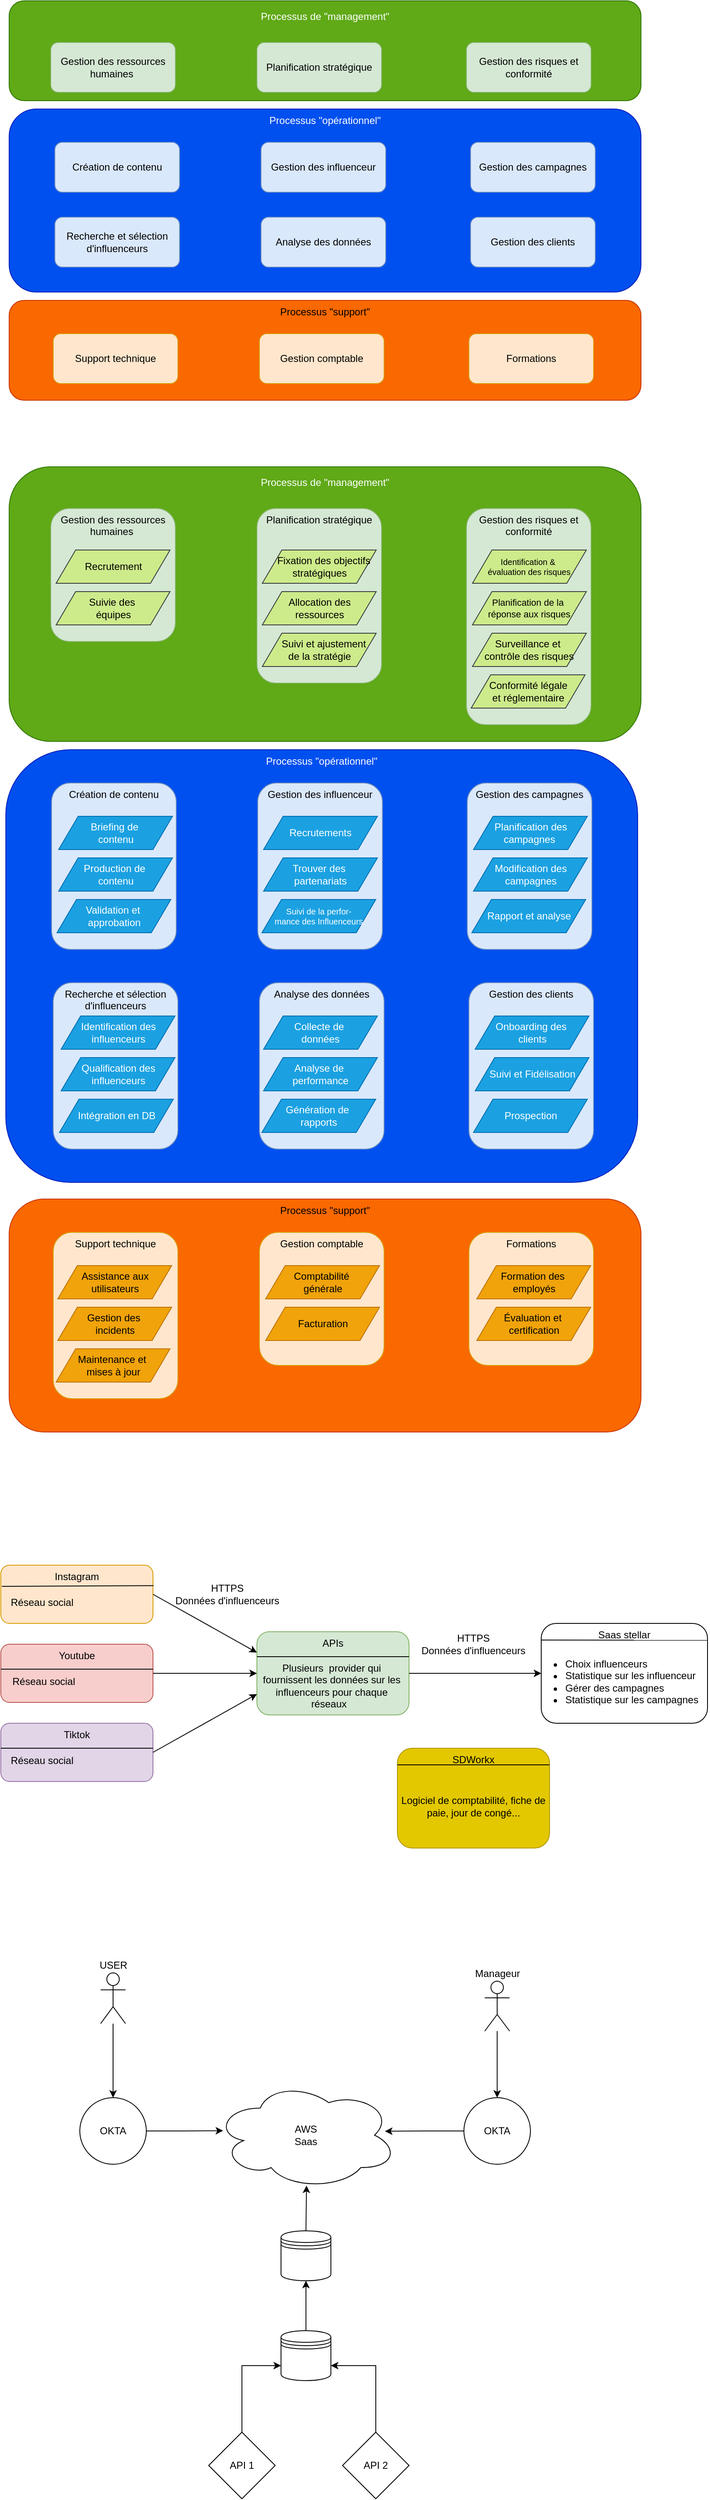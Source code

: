 <mxfile version="24.6.4" type="github">
  <diagram name="Page-1" id="iGI9gvBIAFvF1aFVwaXv">
    <mxGraphModel dx="934" dy="525" grid="1" gridSize="10" guides="1" tooltips="1" connect="1" arrows="1" fold="1" page="1" pageScale="1" pageWidth="827" pageHeight="1169" math="0" shadow="0">
      <root>
        <mxCell id="0" />
        <mxCell id="1" parent="0" />
        <mxCell id="q8BLech53V7XYQDHPa9J-1" value="&lt;p style=&quot;line-height: 0%;&quot;&gt;Processus de &quot;management&quot;&lt;/p&gt;" style="rounded=1;whiteSpace=wrap;html=1;fillColor=#60a917;fontColor=#ffffff;strokeColor=#2D7600;verticalAlign=top;horizontal=1;" parent="1" vertex="1">
          <mxGeometry x="40" width="760" height="120" as="geometry" />
        </mxCell>
        <mxCell id="q8BLech53V7XYQDHPa9J-2" value="Processus &quot;support&quot;" style="rounded=1;whiteSpace=wrap;html=1;fillColor=#fa6800;fontColor=#000000;strokeColor=#C73500;verticalAlign=top;" parent="1" vertex="1">
          <mxGeometry x="40" y="360" width="760" height="120" as="geometry" />
        </mxCell>
        <mxCell id="q8BLech53V7XYQDHPa9J-3" value="Processus &quot;opérationnel&quot;" style="rounded=1;whiteSpace=wrap;html=1;fillColor=#0050ef;fontColor=#ffffff;strokeColor=#001DBC;verticalAlign=top;" parent="1" vertex="1">
          <mxGeometry x="40" y="130" width="760" height="220" as="geometry" />
        </mxCell>
        <mxCell id="q8BLech53V7XYQDHPa9J-4" value="Gestion des ressources humaines&amp;nbsp;" style="rounded=1;whiteSpace=wrap;html=1;fillColor=#d5e8d4;strokeColor=#82b366;" parent="1" vertex="1">
          <mxGeometry x="90" y="50" width="150" height="60" as="geometry" />
        </mxCell>
        <mxCell id="q8BLech53V7XYQDHPa9J-5" value="Planification stratégique" style="rounded=1;whiteSpace=wrap;html=1;fillColor=#d5e8d4;strokeColor=#82b366;" parent="1" vertex="1">
          <mxGeometry x="338" y="50" width="150" height="60" as="geometry" />
        </mxCell>
        <mxCell id="q8BLech53V7XYQDHPa9J-6" value="Gestion des risques et conformité" style="rounded=1;whiteSpace=wrap;html=1;fillColor=#d5e8d4;strokeColor=#82b366;" parent="1" vertex="1">
          <mxGeometry x="590" y="50" width="150" height="60" as="geometry" />
        </mxCell>
        <mxCell id="q8BLech53V7XYQDHPa9J-8" value="Création de contenu" style="rounded=1;whiteSpace=wrap;html=1;fillColor=#dae8fc;strokeColor=#6c8ebf;" parent="1" vertex="1">
          <mxGeometry x="95" y="170" width="150" height="60" as="geometry" />
        </mxCell>
        <mxCell id="q8BLech53V7XYQDHPa9J-9" value="Gestion des influenceur" style="rounded=1;whiteSpace=wrap;html=1;fillColor=#dae8fc;strokeColor=#6c8ebf;" parent="1" vertex="1">
          <mxGeometry x="343" y="170" width="150" height="60" as="geometry" />
        </mxCell>
        <mxCell id="q8BLech53V7XYQDHPa9J-10" value="Gestion des campagnes" style="rounded=1;whiteSpace=wrap;html=1;fillColor=#dae8fc;strokeColor=#6c8ebf;" parent="1" vertex="1">
          <mxGeometry x="595" y="170" width="150" height="60" as="geometry" />
        </mxCell>
        <mxCell id="q8BLech53V7XYQDHPa9J-11" value="Recherche et sélection d&#39;influenceurs" style="rounded=1;whiteSpace=wrap;html=1;fillColor=#dae8fc;strokeColor=#6c8ebf;" parent="1" vertex="1">
          <mxGeometry x="95" y="260" width="150" height="60" as="geometry" />
        </mxCell>
        <mxCell id="q8BLech53V7XYQDHPa9J-12" value="Analyse des données" style="rounded=1;whiteSpace=wrap;html=1;fillColor=#dae8fc;strokeColor=#6c8ebf;" parent="1" vertex="1">
          <mxGeometry x="343" y="260" width="150" height="60" as="geometry" />
        </mxCell>
        <mxCell id="q8BLech53V7XYQDHPa9J-13" value="Gestion des clients" style="rounded=1;whiteSpace=wrap;html=1;fillColor=#dae8fc;strokeColor=#6c8ebf;" parent="1" vertex="1">
          <mxGeometry x="595" y="260" width="150" height="60" as="geometry" />
        </mxCell>
        <mxCell id="q8BLech53V7XYQDHPa9J-14" value="Support technique" style="rounded=1;whiteSpace=wrap;html=1;fillColor=#ffe6cc;strokeColor=#d79b00;" parent="1" vertex="1">
          <mxGeometry x="93" y="400" width="150" height="60" as="geometry" />
        </mxCell>
        <mxCell id="q8BLech53V7XYQDHPa9J-15" value="Gestion comptable" style="rounded=1;whiteSpace=wrap;html=1;fillColor=#ffe6cc;strokeColor=#d79b00;" parent="1" vertex="1">
          <mxGeometry x="341" y="400" width="150" height="60" as="geometry" />
        </mxCell>
        <mxCell id="q8BLech53V7XYQDHPa9J-16" value="Formations" style="rounded=1;whiteSpace=wrap;html=1;fillColor=#ffe6cc;strokeColor=#d79b00;" parent="1" vertex="1">
          <mxGeometry x="593" y="400" width="150" height="60" as="geometry" />
        </mxCell>
        <mxCell id="q8BLech53V7XYQDHPa9J-17" value="&lt;p style=&quot;line-height: 0%;&quot;&gt;Processus de &quot;management&quot;&lt;/p&gt;" style="rounded=1;whiteSpace=wrap;html=1;fillColor=#60a917;fontColor=#ffffff;strokeColor=#2D7600;verticalAlign=top;horizontal=1;" parent="1" vertex="1">
          <mxGeometry x="40" y="560" width="760" height="330" as="geometry" />
        </mxCell>
        <mxCell id="q8BLech53V7XYQDHPa9J-18" value="Gestion des ressources humaines&amp;nbsp;" style="rounded=1;whiteSpace=wrap;html=1;fillColor=#d5e8d4;strokeColor=#82b366;verticalAlign=top;" parent="1" vertex="1">
          <mxGeometry x="90" y="610" width="150" height="160" as="geometry" />
        </mxCell>
        <mxCell id="q8BLech53V7XYQDHPa9J-19" value="Planification stratégique" style="rounded=1;whiteSpace=wrap;html=1;fillColor=#d5e8d4;strokeColor=#82b366;verticalAlign=top;" parent="1" vertex="1">
          <mxGeometry x="338" y="610" width="150" height="210" as="geometry" />
        </mxCell>
        <mxCell id="q8BLech53V7XYQDHPa9J-20" value="Gestion des risques et conformité" style="rounded=1;whiteSpace=wrap;html=1;fillColor=#d5e8d4;strokeColor=#82b366;verticalAlign=top;" parent="1" vertex="1">
          <mxGeometry x="590" y="610" width="150" height="260" as="geometry" />
        </mxCell>
        <mxCell id="q8BLech53V7XYQDHPa9J-21" value="Recrutement" style="shape=parallelogram;perimeter=parallelogramPerimeter;whiteSpace=wrap;html=1;fixedSize=1;size=23.5;fillColor=#cdeb8b;strokeColor=#36393d;" parent="1" vertex="1">
          <mxGeometry x="96.5" y="660" width="137" height="40" as="geometry" />
        </mxCell>
        <mxCell id="q8BLech53V7XYQDHPa9J-22" value="Suivie des&amp;nbsp;&lt;div&gt;équipes&lt;/div&gt;" style="shape=parallelogram;perimeter=parallelogramPerimeter;whiteSpace=wrap;html=1;fixedSize=1;size=23.5;fillColor=#cdeb8b;strokeColor=#36393d;" parent="1" vertex="1">
          <mxGeometry x="96.5" y="710" width="137" height="40" as="geometry" />
        </mxCell>
        <mxCell id="q8BLech53V7XYQDHPa9J-25" value="&amp;nbsp; &amp;nbsp;Fixation des o&lt;span style=&quot;background-color: initial;&quot;&gt;bjectifs&lt;/span&gt;&lt;div&gt;&lt;span style=&quot;background-color: initial;&quot;&gt;stratégiques&lt;/span&gt;&lt;/div&gt;" style="shape=parallelogram;perimeter=parallelogramPerimeter;whiteSpace=wrap;html=1;fixedSize=1;size=23.5;fillColor=#cdeb8b;strokeColor=#36393d;" parent="1" vertex="1">
          <mxGeometry x="344.5" y="660" width="137" height="40" as="geometry" />
        </mxCell>
        <mxCell id="q8BLech53V7XYQDHPa9J-26" value="Allocation des ressources" style="shape=parallelogram;perimeter=parallelogramPerimeter;whiteSpace=wrap;html=1;fixedSize=1;size=23.5;fillColor=#cdeb8b;strokeColor=#36393d;" parent="1" vertex="1">
          <mxGeometry x="344.5" y="710" width="137" height="40" as="geometry" />
        </mxCell>
        <mxCell id="q8BLech53V7XYQDHPa9J-27" value="&lt;div&gt;&amp;nbsp; &amp;nbsp;Suivi et ajustement&lt;/div&gt;&lt;div&gt;de la stratégie&lt;/div&gt;" style="shape=parallelogram;perimeter=parallelogramPerimeter;whiteSpace=wrap;html=1;fixedSize=1;size=23.5;fillColor=#cdeb8b;strokeColor=#36393d;" parent="1" vertex="1">
          <mxGeometry x="344.5" y="760" width="137" height="40" as="geometry" />
        </mxCell>
        <mxCell id="q8BLech53V7XYQDHPa9J-28" value="Identification &amp;amp;&amp;nbsp;&lt;div&gt;évaluation&lt;span style=&quot;background-color: initial;&quot;&gt;&amp;nbsp;des risques&lt;/span&gt;&lt;/div&gt;" style="shape=parallelogram;perimeter=parallelogramPerimeter;whiteSpace=wrap;html=1;fixedSize=1;size=23.5;fillColor=#cdeb8b;strokeColor=#36393d;fontSize=10;" parent="1" vertex="1">
          <mxGeometry x="597.25" y="660" width="137" height="40" as="geometry" />
        </mxCell>
        <mxCell id="q8BLech53V7XYQDHPa9J-29" value="Planification de la&amp;nbsp;&lt;div&gt;réponse aux risques&lt;/div&gt;" style="shape=parallelogram;perimeter=parallelogramPerimeter;whiteSpace=wrap;html=1;fixedSize=1;size=23.5;fillColor=#cdeb8b;strokeColor=#36393d;fontSize=11;" parent="1" vertex="1">
          <mxGeometry x="597.25" y="710" width="137" height="40" as="geometry" />
        </mxCell>
        <mxCell id="q8BLech53V7XYQDHPa9J-30" value="Surveillance et&amp;nbsp;&lt;div&gt;contrôle des risques&lt;/div&gt;" style="shape=parallelogram;perimeter=parallelogramPerimeter;whiteSpace=wrap;html=1;fixedSize=1;size=23.5;fillColor=#cdeb8b;strokeColor=#36393d;" parent="1" vertex="1">
          <mxGeometry x="597.25" y="760" width="137" height="40" as="geometry" />
        </mxCell>
        <mxCell id="q8BLech53V7XYQDHPa9J-31" value="Conformité légale&lt;div&gt;et réglementaire&lt;br&gt;&lt;/div&gt;" style="shape=parallelogram;perimeter=parallelogramPerimeter;whiteSpace=wrap;html=1;fixedSize=1;size=23.5;fillColor=#cdeb8b;strokeColor=#36393d;" parent="1" vertex="1">
          <mxGeometry x="595.75" y="810" width="137" height="40" as="geometry" />
        </mxCell>
        <mxCell id="q8BLech53V7XYQDHPa9J-32" value="Processus &quot;opérationnel&quot;" style="rounded=1;whiteSpace=wrap;html=1;fillColor=#0050ef;fontColor=#ffffff;strokeColor=#001DBC;verticalAlign=top;" parent="1" vertex="1">
          <mxGeometry x="36" y="900" width="760" height="520" as="geometry" />
        </mxCell>
        <mxCell id="q8BLech53V7XYQDHPa9J-33" value="Création de contenu" style="rounded=1;whiteSpace=wrap;html=1;fillColor=#dae8fc;strokeColor=#6c8ebf;verticalAlign=top;" parent="1" vertex="1">
          <mxGeometry x="91" y="940" width="150" height="200" as="geometry" />
        </mxCell>
        <mxCell id="q8BLech53V7XYQDHPa9J-34" value="Gestion des influenceur" style="rounded=1;whiteSpace=wrap;html=1;fillColor=#dae8fc;strokeColor=#6c8ebf;verticalAlign=top;" parent="1" vertex="1">
          <mxGeometry x="339" y="940" width="150" height="200" as="geometry" />
        </mxCell>
        <mxCell id="q8BLech53V7XYQDHPa9J-35" value="Gestion des campagnes" style="rounded=1;whiteSpace=wrap;html=1;fillColor=#dae8fc;strokeColor=#6c8ebf;verticalAlign=top;" parent="1" vertex="1">
          <mxGeometry x="591" y="940" width="150" height="200" as="geometry" />
        </mxCell>
        <mxCell id="q8BLech53V7XYQDHPa9J-36" value="Recherche et sélection d&#39;influenceurs" style="rounded=1;whiteSpace=wrap;html=1;fillColor=#dae8fc;strokeColor=#6c8ebf;verticalAlign=top;" parent="1" vertex="1">
          <mxGeometry x="93" y="1180" width="150" height="200" as="geometry" />
        </mxCell>
        <mxCell id="q8BLech53V7XYQDHPa9J-37" value="Analyse des données" style="rounded=1;whiteSpace=wrap;html=1;fillColor=#dae8fc;strokeColor=#6c8ebf;verticalAlign=top;" parent="1" vertex="1">
          <mxGeometry x="341" y="1180" width="150" height="200" as="geometry" />
        </mxCell>
        <mxCell id="q8BLech53V7XYQDHPa9J-38" value="Gestion des clients" style="rounded=1;whiteSpace=wrap;html=1;fillColor=#dae8fc;strokeColor=#6c8ebf;verticalAlign=top;" parent="1" vertex="1">
          <mxGeometry x="593" y="1180" width="150" height="200" as="geometry" />
        </mxCell>
        <mxCell id="q8BLech53V7XYQDHPa9J-39" value="Briefing de&amp;nbsp;&lt;div&gt;contenu&lt;/div&gt;" style="shape=parallelogram;perimeter=parallelogramPerimeter;whiteSpace=wrap;html=1;fixedSize=1;size=23.5;fillColor=#1ba1e2;strokeColor=#006EAF;fontColor=#ffffff;" parent="1" vertex="1">
          <mxGeometry x="99.5" y="980" width="137" height="40" as="geometry" />
        </mxCell>
        <mxCell id="q8BLech53V7XYQDHPa9J-40" value="Production de&amp;nbsp;&lt;div&gt;contenu&lt;br&gt;&lt;/div&gt;" style="shape=parallelogram;perimeter=parallelogramPerimeter;whiteSpace=wrap;html=1;fixedSize=1;size=23.5;fillColor=#1ba1e2;strokeColor=#006EAF;fontColor=#ffffff;" parent="1" vertex="1">
          <mxGeometry x="99.5" y="1030" width="137" height="40" as="geometry" />
        </mxCell>
        <mxCell id="q8BLech53V7XYQDHPa9J-41" value="Validation et&amp;nbsp;&lt;div&gt;approbation&lt;br&gt;&lt;/div&gt;" style="shape=parallelogram;perimeter=parallelogramPerimeter;whiteSpace=wrap;html=1;fixedSize=1;size=23.5;fillColor=#1ba1e2;strokeColor=#006EAF;fontColor=#ffffff;" parent="1" vertex="1">
          <mxGeometry x="97.5" y="1080" width="137" height="40" as="geometry" />
        </mxCell>
        <mxCell id="q8BLech53V7XYQDHPa9J-42" style="edgeStyle=orthogonalEdgeStyle;rounded=0;orthogonalLoop=1;jettySize=auto;html=1;exitX=0.5;exitY=1;exitDx=0;exitDy=0;" parent="1" source="q8BLech53V7XYQDHPa9J-33" target="q8BLech53V7XYQDHPa9J-33" edge="1">
          <mxGeometry relative="1" as="geometry" />
        </mxCell>
        <mxCell id="q8BLech53V7XYQDHPa9J-43" value="Recrutements" style="shape=parallelogram;perimeter=parallelogramPerimeter;whiteSpace=wrap;html=1;fixedSize=1;size=23.5;fillColor=#1ba1e2;strokeColor=#006EAF;fontColor=#ffffff;" parent="1" vertex="1">
          <mxGeometry x="346" y="980" width="137" height="40" as="geometry" />
        </mxCell>
        <mxCell id="q8BLech53V7XYQDHPa9J-44" value="&lt;div&gt;Trouver des&amp;nbsp;&lt;/div&gt;&lt;div&gt;partenariats&lt;/div&gt;" style="shape=parallelogram;perimeter=parallelogramPerimeter;whiteSpace=wrap;html=1;fixedSize=1;size=23.5;fillColor=#1ba1e2;strokeColor=#006EAF;fontColor=#ffffff;" parent="1" vertex="1">
          <mxGeometry x="346" y="1030" width="137" height="40" as="geometry" />
        </mxCell>
        <mxCell id="q8BLech53V7XYQDHPa9J-45" value="&lt;div style=&quot;font-size: 10px;&quot;&gt;Suivi de la&amp;nbsp;&lt;span style=&quot;background-color: initial; font-size: 10px;&quot;&gt;perfor-&lt;/span&gt;&lt;/div&gt;&lt;div style=&quot;font-size: 10px;&quot;&gt;&lt;span style=&quot;background-color: initial; font-size: 10px;&quot;&gt;mance des Influenceurs&lt;/span&gt;&lt;/div&gt;" style="shape=parallelogram;perimeter=parallelogramPerimeter;whiteSpace=wrap;html=1;fixedSize=1;size=23.5;fillColor=#1ba1e2;strokeColor=#006EAF;fontColor=#ffffff;fontSize=10;" parent="1" vertex="1">
          <mxGeometry x="344" y="1080" width="137" height="40" as="geometry" />
        </mxCell>
        <mxCell id="q8BLech53V7XYQDHPa9J-46" value="Planification des campagnes&amp;nbsp;" style="shape=parallelogram;perimeter=parallelogramPerimeter;whiteSpace=wrap;html=1;fixedSize=1;size=23.5;fillColor=#1ba1e2;strokeColor=#006EAF;fontColor=#ffffff;" parent="1" vertex="1">
          <mxGeometry x="598.5" y="980" width="137" height="40" as="geometry" />
        </mxCell>
        <mxCell id="q8BLech53V7XYQDHPa9J-47" value="&lt;div&gt;Modification des campagnes&lt;/div&gt;" style="shape=parallelogram;perimeter=parallelogramPerimeter;whiteSpace=wrap;html=1;fixedSize=1;size=23.5;fillColor=#1ba1e2;strokeColor=#006EAF;fontColor=#ffffff;" parent="1" vertex="1">
          <mxGeometry x="598.5" y="1030" width="137" height="40" as="geometry" />
        </mxCell>
        <mxCell id="q8BLech53V7XYQDHPa9J-48" value="&lt;div&gt;Rapport et analyse&lt;br&gt;&lt;/div&gt;" style="shape=parallelogram;perimeter=parallelogramPerimeter;whiteSpace=wrap;html=1;fixedSize=1;size=23.5;fillColor=#1ba1e2;strokeColor=#006EAF;fontColor=#ffffff;" parent="1" vertex="1">
          <mxGeometry x="596.5" y="1080" width="137" height="40" as="geometry" />
        </mxCell>
        <mxCell id="q8BLech53V7XYQDHPa9J-49" value="Identification des influenceurs" style="shape=parallelogram;perimeter=parallelogramPerimeter;whiteSpace=wrap;html=1;fixedSize=1;size=23.5;fillColor=#1ba1e2;strokeColor=#006EAF;fontColor=#ffffff;" parent="1" vertex="1">
          <mxGeometry x="102.5" y="1220" width="137" height="40" as="geometry" />
        </mxCell>
        <mxCell id="q8BLech53V7XYQDHPa9J-50" value="&lt;div&gt;Qualification des influenceurs&lt;br&gt;&lt;/div&gt;" style="shape=parallelogram;perimeter=parallelogramPerimeter;whiteSpace=wrap;html=1;fixedSize=1;size=23.5;fillColor=#1ba1e2;strokeColor=#006EAF;fontColor=#ffffff;" parent="1" vertex="1">
          <mxGeometry x="102.5" y="1270" width="137" height="40" as="geometry" />
        </mxCell>
        <mxCell id="q8BLech53V7XYQDHPa9J-51" value="&lt;div&gt;Intégration en DB&lt;/div&gt;" style="shape=parallelogram;perimeter=parallelogramPerimeter;whiteSpace=wrap;html=1;fixedSize=1;size=23.5;fillColor=#1ba1e2;strokeColor=#006EAF;fontColor=#ffffff;" parent="1" vertex="1">
          <mxGeometry x="100.5" y="1320" width="137" height="40" as="geometry" />
        </mxCell>
        <mxCell id="q8BLech53V7XYQDHPa9J-52" value="Collecte de&amp;nbsp;&lt;div&gt;données&lt;br&gt;&lt;/div&gt;" style="shape=parallelogram;perimeter=parallelogramPerimeter;whiteSpace=wrap;html=1;fixedSize=1;size=23.5;fillColor=#1ba1e2;strokeColor=#006EAF;fontColor=#ffffff;" parent="1" vertex="1">
          <mxGeometry x="346" y="1220" width="137" height="40" as="geometry" />
        </mxCell>
        <mxCell id="q8BLech53V7XYQDHPa9J-53" value="&lt;div&gt;Analyse de&amp;nbsp;&lt;/div&gt;&lt;div&gt;performance&lt;br&gt;&lt;/div&gt;" style="shape=parallelogram;perimeter=parallelogramPerimeter;whiteSpace=wrap;html=1;fixedSize=1;size=23.5;fillColor=#1ba1e2;strokeColor=#006EAF;fontColor=#ffffff;" parent="1" vertex="1">
          <mxGeometry x="346" y="1270" width="137" height="40" as="geometry" />
        </mxCell>
        <mxCell id="q8BLech53V7XYQDHPa9J-54" value="&lt;div&gt;Génération de&amp;nbsp;&lt;/div&gt;&lt;div&gt;rapports&lt;br&gt;&lt;/div&gt;" style="shape=parallelogram;perimeter=parallelogramPerimeter;whiteSpace=wrap;html=1;fixedSize=1;size=23.5;fillColor=#1ba1e2;strokeColor=#006EAF;fontColor=#ffffff;" parent="1" vertex="1">
          <mxGeometry x="344" y="1320" width="137" height="40" as="geometry" />
        </mxCell>
        <mxCell id="q8BLech53V7XYQDHPa9J-55" value="Onboarding des&amp;nbsp;&lt;div&gt;clients&lt;br&gt;&lt;/div&gt;" style="shape=parallelogram;perimeter=parallelogramPerimeter;whiteSpace=wrap;html=1;fixedSize=1;size=23.5;fillColor=#1ba1e2;strokeColor=#006EAF;fontColor=#ffffff;" parent="1" vertex="1">
          <mxGeometry x="600.5" y="1220" width="137" height="40" as="geometry" />
        </mxCell>
        <mxCell id="q8BLech53V7XYQDHPa9J-56" value="&lt;div&gt;Suivi et Fidélisation&lt;br&gt;&lt;/div&gt;" style="shape=parallelogram;perimeter=parallelogramPerimeter;whiteSpace=wrap;html=1;fixedSize=1;size=23.5;fillColor=#1ba1e2;strokeColor=#006EAF;fontColor=#ffffff;" parent="1" vertex="1">
          <mxGeometry x="600.5" y="1270" width="137" height="40" as="geometry" />
        </mxCell>
        <mxCell id="q8BLech53V7XYQDHPa9J-57" value="&lt;div&gt;Prospection&lt;/div&gt;" style="shape=parallelogram;perimeter=parallelogramPerimeter;whiteSpace=wrap;html=1;fixedSize=1;size=23.5;fillColor=#1ba1e2;strokeColor=#006EAF;fontColor=#ffffff;" parent="1" vertex="1">
          <mxGeometry x="598.5" y="1320" width="137" height="40" as="geometry" />
        </mxCell>
        <mxCell id="q8BLech53V7XYQDHPa9J-58" value="Processus &quot;support&quot;" style="rounded=1;whiteSpace=wrap;html=1;fillColor=#fa6800;fontColor=#000000;strokeColor=#C73500;verticalAlign=top;" parent="1" vertex="1">
          <mxGeometry x="40" y="1440" width="760" height="280" as="geometry" />
        </mxCell>
        <mxCell id="q8BLech53V7XYQDHPa9J-59" value="Support technique" style="rounded=1;whiteSpace=wrap;html=1;fillColor=#ffe6cc;strokeColor=#d79b00;verticalAlign=top;" parent="1" vertex="1">
          <mxGeometry x="93" y="1480" width="150" height="200" as="geometry" />
        </mxCell>
        <mxCell id="q8BLech53V7XYQDHPa9J-60" value="Gestion comptable" style="rounded=1;whiteSpace=wrap;html=1;fillColor=#ffe6cc;strokeColor=#d79b00;verticalAlign=top;" parent="1" vertex="1">
          <mxGeometry x="341" y="1480" width="150" height="160" as="geometry" />
        </mxCell>
        <mxCell id="q8BLech53V7XYQDHPa9J-61" value="Formations" style="rounded=1;whiteSpace=wrap;html=1;fillColor=#ffe6cc;strokeColor=#d79b00;verticalAlign=top;" parent="1" vertex="1">
          <mxGeometry x="593" y="1480" width="150" height="160" as="geometry" />
        </mxCell>
        <mxCell id="q8BLech53V7XYQDHPa9J-62" value="Assistance aux utilisateurs" style="shape=parallelogram;perimeter=parallelogramPerimeter;whiteSpace=wrap;html=1;fixedSize=1;size=23.5;fillColor=#f0a30a;strokeColor=#BD7000;fontColor=#000000;" parent="1" vertex="1">
          <mxGeometry x="98.5" y="1520" width="137" height="40" as="geometry" />
        </mxCell>
        <mxCell id="q8BLech53V7XYQDHPa9J-63" value="&lt;div&gt;Gestion des&amp;nbsp;&lt;/div&gt;&lt;div&gt;incidents&lt;br&gt;&lt;/div&gt;" style="shape=parallelogram;perimeter=parallelogramPerimeter;whiteSpace=wrap;html=1;fixedSize=1;size=23.5;fillColor=#f0a30a;strokeColor=#BD7000;fontColor=#000000;" parent="1" vertex="1">
          <mxGeometry x="98.5" y="1570" width="137" height="40" as="geometry" />
        </mxCell>
        <mxCell id="q8BLech53V7XYQDHPa9J-64" value="&lt;div&gt;Maintenance et&amp;nbsp;&lt;/div&gt;&lt;div&gt;mises à jour&lt;/div&gt;" style="shape=parallelogram;perimeter=parallelogramPerimeter;whiteSpace=wrap;html=1;fixedSize=1;size=23.5;fillColor=#f0a30a;strokeColor=#BD7000;fontColor=#000000;" parent="1" vertex="1">
          <mxGeometry x="96.5" y="1620" width="137" height="40" as="geometry" />
        </mxCell>
        <mxCell id="q8BLech53V7XYQDHPa9J-65" value="Comptabilité&amp;nbsp;&lt;div&gt;générale&lt;/div&gt;" style="shape=parallelogram;perimeter=parallelogramPerimeter;whiteSpace=wrap;html=1;fixedSize=1;size=23.5;fillColor=#f0a30a;strokeColor=#BD7000;fontColor=#000000;" parent="1" vertex="1">
          <mxGeometry x="348.5" y="1520" width="137" height="40" as="geometry" />
        </mxCell>
        <mxCell id="q8BLech53V7XYQDHPa9J-66" value="&lt;div&gt;&lt;span style=&quot;background-color: initial;&quot;&gt;Facturation&lt;/span&gt;&lt;br&gt;&lt;/div&gt;" style="shape=parallelogram;perimeter=parallelogramPerimeter;whiteSpace=wrap;html=1;fixedSize=1;size=23.5;fillColor=#f0a30a;strokeColor=#BD7000;fontColor=#000000;" parent="1" vertex="1">
          <mxGeometry x="348.5" y="1570" width="137" height="40" as="geometry" />
        </mxCell>
        <mxCell id="q8BLech53V7XYQDHPa9J-68" value="Formation des&amp;nbsp;&lt;div&gt;employés&lt;/div&gt;" style="shape=parallelogram;perimeter=parallelogramPerimeter;whiteSpace=wrap;html=1;fixedSize=1;size=23.5;fillColor=#f0a30a;strokeColor=#BD7000;fontColor=#000000;" parent="1" vertex="1">
          <mxGeometry x="602.5" y="1520" width="137" height="40" as="geometry" />
        </mxCell>
        <mxCell id="q8BLech53V7XYQDHPa9J-69" value="Évaluation et&amp;nbsp;&lt;div&gt;certification&lt;/div&gt;" style="shape=parallelogram;perimeter=parallelogramPerimeter;whiteSpace=wrap;html=1;fixedSize=1;size=23.5;fillColor=#f0a30a;strokeColor=#BD7000;fontColor=#000000;" parent="1" vertex="1">
          <mxGeometry x="602.5" y="1570" width="137" height="40" as="geometry" />
        </mxCell>
        <mxCell id="BTkJqWCC1S_C7WFAOdsc-1" value="Saas stellar" style="rounded=1;whiteSpace=wrap;html=1;verticalAlign=top;" vertex="1" parent="1">
          <mxGeometry x="680" y="1950" width="200" height="120" as="geometry" />
        </mxCell>
        <mxCell id="BTkJqWCC1S_C7WFAOdsc-2" value="Instagram" style="rounded=1;whiteSpace=wrap;html=1;verticalAlign=top;fillColor=#ffe6cc;strokeColor=#d79b00;" vertex="1" parent="1">
          <mxGeometry x="30" y="1880" width="183" height="70" as="geometry" />
        </mxCell>
        <mxCell id="BTkJqWCC1S_C7WFAOdsc-4" value="Youtube" style="rounded=1;whiteSpace=wrap;html=1;verticalAlign=top;fillColor=#f8cecc;strokeColor=#b85450;" vertex="1" parent="1">
          <mxGeometry x="30" y="1975" width="183" height="70" as="geometry" />
        </mxCell>
        <mxCell id="BTkJqWCC1S_C7WFAOdsc-5" value="Tiktok" style="rounded=1;whiteSpace=wrap;html=1;verticalAlign=top;fillColor=#e1d5e7;strokeColor=#9673a6;" vertex="1" parent="1">
          <mxGeometry x="30" y="2070" width="183" height="70" as="geometry" />
        </mxCell>
        <mxCell id="BTkJqWCC1S_C7WFAOdsc-7" value="APIs" style="rounded=1;whiteSpace=wrap;html=1;verticalAlign=top;fillColor=#d5e8d4;strokeColor=#82b366;" vertex="1" parent="1">
          <mxGeometry x="338" y="1960" width="183" height="100" as="geometry" />
        </mxCell>
        <mxCell id="BTkJqWCC1S_C7WFAOdsc-8" value="" style="endArrow=classic;html=1;rounded=0;exitX=1;exitY=0.5;exitDx=0;exitDy=0;entryX=0;entryY=0.25;entryDx=0;entryDy=0;" edge="1" parent="1" source="BTkJqWCC1S_C7WFAOdsc-2" target="BTkJqWCC1S_C7WFAOdsc-7">
          <mxGeometry width="50" height="50" relative="1" as="geometry">
            <mxPoint x="380" y="2030" as="sourcePoint" />
            <mxPoint x="430" y="1980" as="targetPoint" />
          </mxGeometry>
        </mxCell>
        <mxCell id="BTkJqWCC1S_C7WFAOdsc-9" value="" style="endArrow=classic;html=1;rounded=0;exitX=1;exitY=0.5;exitDx=0;exitDy=0;entryX=0;entryY=0.5;entryDx=0;entryDy=0;" edge="1" parent="1" source="BTkJqWCC1S_C7WFAOdsc-4" target="BTkJqWCC1S_C7WFAOdsc-7">
          <mxGeometry width="50" height="50" relative="1" as="geometry">
            <mxPoint x="380" y="2030" as="sourcePoint" />
            <mxPoint x="430" y="1980" as="targetPoint" />
          </mxGeometry>
        </mxCell>
        <mxCell id="BTkJqWCC1S_C7WFAOdsc-10" value="" style="endArrow=classic;html=1;rounded=0;exitX=1;exitY=0.5;exitDx=0;exitDy=0;entryX=0;entryY=0.75;entryDx=0;entryDy=0;" edge="1" parent="1" source="BTkJqWCC1S_C7WFAOdsc-5" target="BTkJqWCC1S_C7WFAOdsc-7">
          <mxGeometry width="50" height="50" relative="1" as="geometry">
            <mxPoint x="380" y="2030" as="sourcePoint" />
            <mxPoint x="430" y="1980" as="targetPoint" />
          </mxGeometry>
        </mxCell>
        <mxCell id="BTkJqWCC1S_C7WFAOdsc-11" value="" style="endArrow=classic;html=1;rounded=0;exitX=1;exitY=0.5;exitDx=0;exitDy=0;entryX=0;entryY=0.5;entryDx=0;entryDy=0;" edge="1" parent="1" source="BTkJqWCC1S_C7WFAOdsc-7" target="BTkJqWCC1S_C7WFAOdsc-1">
          <mxGeometry width="50" height="50" relative="1" as="geometry">
            <mxPoint x="400" y="2030" as="sourcePoint" />
            <mxPoint x="450" y="1980" as="targetPoint" />
          </mxGeometry>
        </mxCell>
        <mxCell id="BTkJqWCC1S_C7WFAOdsc-12" value="HTTPS&lt;div&gt;Données d&#39;influenceurs&lt;/div&gt;" style="text;html=1;align=center;verticalAlign=middle;whiteSpace=wrap;rounded=0;" vertex="1" parent="1">
          <mxGeometry x="233.5" y="1900" width="137" height="30" as="geometry" />
        </mxCell>
        <mxCell id="BTkJqWCC1S_C7WFAOdsc-13" value="HTTPS&lt;div&gt;Données d&#39;influenceurs&lt;/div&gt;" style="text;html=1;align=center;verticalAlign=middle;whiteSpace=wrap;rounded=0;" vertex="1" parent="1">
          <mxGeometry x="530" y="1960" width="137" height="30" as="geometry" />
        </mxCell>
        <mxCell id="BTkJqWCC1S_C7WFAOdsc-14" value="" style="endArrow=none;html=1;rounded=0;exitX=0.007;exitY=0.364;exitDx=0;exitDy=0;exitPerimeter=0;entryX=1.004;entryY=0.352;entryDx=0;entryDy=0;entryPerimeter=0;strokeWidth=1;" edge="1" parent="1" source="BTkJqWCC1S_C7WFAOdsc-2" target="BTkJqWCC1S_C7WFAOdsc-2">
          <mxGeometry width="50" height="50" relative="1" as="geometry">
            <mxPoint x="380" y="2010" as="sourcePoint" />
            <mxPoint x="430" y="1960" as="targetPoint" />
          </mxGeometry>
        </mxCell>
        <mxCell id="BTkJqWCC1S_C7WFAOdsc-15" value="" style="endArrow=none;html=1;rounded=0;exitX=0.007;exitY=0.364;exitDx=0;exitDy=0;exitPerimeter=0;entryX=1.004;entryY=0.352;entryDx=0;entryDy=0;entryPerimeter=0;strokeWidth=1;" edge="1" parent="1">
          <mxGeometry width="50" height="50" relative="1" as="geometry">
            <mxPoint x="30" y="2005" as="sourcePoint" />
            <mxPoint x="213" y="2005" as="targetPoint" />
          </mxGeometry>
        </mxCell>
        <mxCell id="BTkJqWCC1S_C7WFAOdsc-16" value="" style="endArrow=none;html=1;rounded=0;exitX=0.007;exitY=0.364;exitDx=0;exitDy=0;exitPerimeter=0;entryX=1.004;entryY=0.352;entryDx=0;entryDy=0;entryPerimeter=0;strokeWidth=1;" edge="1" parent="1">
          <mxGeometry width="50" height="50" relative="1" as="geometry">
            <mxPoint x="30" y="2100" as="sourcePoint" />
            <mxPoint x="213" y="2100" as="targetPoint" />
          </mxGeometry>
        </mxCell>
        <mxCell id="BTkJqWCC1S_C7WFAOdsc-17" value="" style="endArrow=none;html=1;rounded=0;exitX=0.007;exitY=0.364;exitDx=0;exitDy=0;exitPerimeter=0;entryX=1.004;entryY=0.352;entryDx=0;entryDy=0;entryPerimeter=0;strokeWidth=1;" edge="1" parent="1">
          <mxGeometry width="50" height="50" relative="1" as="geometry">
            <mxPoint x="338" y="1990" as="sourcePoint" />
            <mxPoint x="521" y="1990" as="targetPoint" />
          </mxGeometry>
        </mxCell>
        <mxCell id="BTkJqWCC1S_C7WFAOdsc-18" value="" style="endArrow=none;html=1;rounded=0;exitX=0.007;exitY=0.364;exitDx=0;exitDy=0;exitPerimeter=0;entryX=1.001;entryY=0.168;entryDx=0;entryDy=0;entryPerimeter=0;strokeWidth=1;" edge="1" parent="1" target="BTkJqWCC1S_C7WFAOdsc-1">
          <mxGeometry width="50" height="50" relative="1" as="geometry">
            <mxPoint x="680" y="1970" as="sourcePoint" />
            <mxPoint x="863" y="1970" as="targetPoint" />
          </mxGeometry>
        </mxCell>
        <mxCell id="BTkJqWCC1S_C7WFAOdsc-19" value="&amp;nbsp; &amp;nbsp;Réseau social" style="text;html=1;align=left;verticalAlign=middle;whiteSpace=wrap;rounded=0;" vertex="1" parent="1">
          <mxGeometry x="30" y="1910" width="180" height="30" as="geometry" />
        </mxCell>
        <mxCell id="BTkJqWCC1S_C7WFAOdsc-20" value="&amp;nbsp; &amp;nbsp;Réseau social" style="text;html=1;align=left;verticalAlign=middle;whiteSpace=wrap;rounded=0;" vertex="1" parent="1">
          <mxGeometry x="31.5" y="2005" width="180" height="30" as="geometry" />
        </mxCell>
        <mxCell id="BTkJqWCC1S_C7WFAOdsc-21" value="&amp;nbsp; &amp;nbsp;Réseau social" style="text;html=1;align=left;verticalAlign=middle;whiteSpace=wrap;rounded=0;" vertex="1" parent="1">
          <mxGeometry x="30" y="2100" width="180" height="30" as="geometry" />
        </mxCell>
        <mxCell id="BTkJqWCC1S_C7WFAOdsc-22" value="Plusieurs&amp;nbsp; provider qui fournissent les données sur les influenceurs pour chaque réseaux&amp;nbsp;&amp;nbsp;" style="text;html=1;align=center;verticalAlign=middle;whiteSpace=wrap;rounded=0;" vertex="1" parent="1">
          <mxGeometry x="338" y="2010" width="180" height="30" as="geometry" />
        </mxCell>
        <mxCell id="BTkJqWCC1S_C7WFAOdsc-24" value="SDWorkx" style="rounded=1;whiteSpace=wrap;html=1;verticalAlign=top;fillColor=#e3c800;strokeColor=#B09500;fontColor=#000000;" vertex="1" parent="1">
          <mxGeometry x="507" y="2100" width="183" height="120" as="geometry" />
        </mxCell>
        <mxCell id="BTkJqWCC1S_C7WFAOdsc-25" value="" style="endArrow=none;html=1;rounded=0;exitX=0.007;exitY=0.364;exitDx=0;exitDy=0;exitPerimeter=0;entryX=1.004;entryY=0.352;entryDx=0;entryDy=0;entryPerimeter=0;strokeWidth=1;" edge="1" parent="1">
          <mxGeometry width="50" height="50" relative="1" as="geometry">
            <mxPoint x="507" y="2120" as="sourcePoint" />
            <mxPoint x="690" y="2120" as="targetPoint" />
          </mxGeometry>
        </mxCell>
        <mxCell id="BTkJqWCC1S_C7WFAOdsc-26" value="Logiciel de comptabilité, fiche de paie, jour de congé..." style="text;html=1;align=center;verticalAlign=middle;whiteSpace=wrap;rounded=0;" vertex="1" parent="1">
          <mxGeometry x="510" y="2120" width="177" height="100" as="geometry" />
        </mxCell>
        <mxCell id="BTkJqWCC1S_C7WFAOdsc-27" value="&lt;ul&gt;&lt;li&gt;Choix influenceurs&lt;/li&gt;&lt;li style=&quot;&quot;&gt;Statistique sur les influenceur&lt;/li&gt;&lt;li style=&quot;&quot;&gt;Gérer des campagnes&lt;/li&gt;&lt;li style=&quot;&quot;&gt;Statistique sur les campagnes&lt;/li&gt;&lt;/ul&gt;" style="text;html=1;align=left;verticalAlign=middle;whiteSpace=wrap;rounded=0;" vertex="1" parent="1">
          <mxGeometry x="667" y="1970" width="203" height="100" as="geometry" />
        </mxCell>
        <mxCell id="BTkJqWCC1S_C7WFAOdsc-37" style="edgeStyle=orthogonalEdgeStyle;rounded=0;orthogonalLoop=1;jettySize=auto;html=1;entryX=0.5;entryY=0;entryDx=0;entryDy=0;" edge="1" parent="1" source="BTkJqWCC1S_C7WFAOdsc-28" target="BTkJqWCC1S_C7WFAOdsc-32">
          <mxGeometry relative="1" as="geometry" />
        </mxCell>
        <mxCell id="BTkJqWCC1S_C7WFAOdsc-28" value="USER" style="shape=umlActor;verticalLabelPosition=top;verticalAlign=bottom;html=1;outlineConnect=0;labelPosition=center;align=center;" vertex="1" parent="1">
          <mxGeometry x="150" y="2370" width="30" height="61" as="geometry" />
        </mxCell>
        <mxCell id="BTkJqWCC1S_C7WFAOdsc-35" style="edgeStyle=orthogonalEdgeStyle;rounded=0;orthogonalLoop=1;jettySize=auto;html=1;entryX=0.5;entryY=0;entryDx=0;entryDy=0;" edge="1" parent="1" source="BTkJqWCC1S_C7WFAOdsc-29" target="BTkJqWCC1S_C7WFAOdsc-34">
          <mxGeometry relative="1" as="geometry" />
        </mxCell>
        <mxCell id="BTkJqWCC1S_C7WFAOdsc-29" value="Manageur" style="shape=umlActor;verticalLabelPosition=top;verticalAlign=bottom;html=1;outlineConnect=0;labelPosition=center;align=center;" vertex="1" parent="1">
          <mxGeometry x="612" y="2380" width="30" height="60" as="geometry" />
        </mxCell>
        <mxCell id="BTkJqWCC1S_C7WFAOdsc-30" value="AWS&lt;div&gt;Saas&lt;/div&gt;" style="ellipse;shape=cloud;whiteSpace=wrap;html=1;" vertex="1" parent="1">
          <mxGeometry x="287" y="2500" width="220" height="130" as="geometry" />
        </mxCell>
        <mxCell id="BTkJqWCC1S_C7WFAOdsc-32" value="OKTA" style="ellipse;whiteSpace=wrap;html=1;aspect=fixed;" vertex="1" parent="1">
          <mxGeometry x="125" y="2520" width="80" height="80" as="geometry" />
        </mxCell>
        <mxCell id="BTkJqWCC1S_C7WFAOdsc-34" value="OKTA" style="ellipse;whiteSpace=wrap;html=1;aspect=fixed;" vertex="1" parent="1">
          <mxGeometry x="587" y="2520" width="80" height="80" as="geometry" />
        </mxCell>
        <mxCell id="BTkJqWCC1S_C7WFAOdsc-36" style="edgeStyle=orthogonalEdgeStyle;rounded=0;orthogonalLoop=1;jettySize=auto;html=1;exitX=0;exitY=0.5;exitDx=0;exitDy=0;entryX=0.932;entryY=0.464;entryDx=0;entryDy=0;entryPerimeter=0;" edge="1" parent="1" source="BTkJqWCC1S_C7WFAOdsc-34" target="BTkJqWCC1S_C7WFAOdsc-30">
          <mxGeometry relative="1" as="geometry" />
        </mxCell>
        <mxCell id="BTkJqWCC1S_C7WFAOdsc-38" style="edgeStyle=orthogonalEdgeStyle;rounded=0;orthogonalLoop=1;jettySize=auto;html=1;entryX=0.047;entryY=0.459;entryDx=0;entryDy=0;entryPerimeter=0;" edge="1" parent="1" source="BTkJqWCC1S_C7WFAOdsc-32" target="BTkJqWCC1S_C7WFAOdsc-30">
          <mxGeometry relative="1" as="geometry" />
        </mxCell>
        <mxCell id="BTkJqWCC1S_C7WFAOdsc-39" value="" style="shape=datastore;whiteSpace=wrap;html=1;" vertex="1" parent="1">
          <mxGeometry x="367" y="2800" width="60" height="60" as="geometry" />
        </mxCell>
        <mxCell id="BTkJqWCC1S_C7WFAOdsc-41" value="API 1" style="rhombus;whiteSpace=wrap;html=1;" vertex="1" parent="1">
          <mxGeometry x="280" y="2922" width="80" height="80" as="geometry" />
        </mxCell>
        <mxCell id="BTkJqWCC1S_C7WFAOdsc-43" style="edgeStyle=orthogonalEdgeStyle;rounded=0;orthogonalLoop=1;jettySize=auto;html=1;entryX=1;entryY=0.7;entryDx=0;entryDy=0;exitX=0.5;exitY=0;exitDx=0;exitDy=0;" edge="1" parent="1" source="BTkJqWCC1S_C7WFAOdsc-42" target="BTkJqWCC1S_C7WFAOdsc-39">
          <mxGeometry relative="1" as="geometry" />
        </mxCell>
        <mxCell id="BTkJqWCC1S_C7WFAOdsc-42" value="API 2" style="rhombus;whiteSpace=wrap;html=1;" vertex="1" parent="1">
          <mxGeometry x="441" y="2922" width="80" height="80" as="geometry" />
        </mxCell>
        <mxCell id="BTkJqWCC1S_C7WFAOdsc-44" value="" style="endArrow=classic;html=1;rounded=0;entryX=0;entryY=0.7;entryDx=0;entryDy=0;exitX=0.5;exitY=0;exitDx=0;exitDy=0;" edge="1" parent="1" source="BTkJqWCC1S_C7WFAOdsc-41" target="BTkJqWCC1S_C7WFAOdsc-39">
          <mxGeometry width="50" height="50" relative="1" as="geometry">
            <mxPoint x="220" y="2960" as="sourcePoint" />
            <mxPoint x="270" y="2910" as="targetPoint" />
            <Array as="points">
              <mxPoint x="320" y="2842" />
            </Array>
          </mxGeometry>
        </mxCell>
        <mxCell id="BTkJqWCC1S_C7WFAOdsc-45" value="" style="shape=datastore;whiteSpace=wrap;html=1;" vertex="1" parent="1">
          <mxGeometry x="367" y="2680" width="60" height="60" as="geometry" />
        </mxCell>
        <mxCell id="BTkJqWCC1S_C7WFAOdsc-46" value="" style="endArrow=classic;html=1;rounded=0;exitX=0.5;exitY=0;exitDx=0;exitDy=0;entryX=0.5;entryY=1;entryDx=0;entryDy=0;" edge="1" parent="1" source="BTkJqWCC1S_C7WFAOdsc-39" target="BTkJqWCC1S_C7WFAOdsc-45">
          <mxGeometry width="50" height="50" relative="1" as="geometry">
            <mxPoint x="220" y="2880" as="sourcePoint" />
            <mxPoint x="270" y="2830" as="targetPoint" />
          </mxGeometry>
        </mxCell>
        <mxCell id="BTkJqWCC1S_C7WFAOdsc-47" value="" style="endArrow=classic;html=1;rounded=0;exitX=0.5;exitY=0;exitDx=0;exitDy=0;entryX=0.503;entryY=0.966;entryDx=0;entryDy=0;entryPerimeter=0;" edge="1" parent="1" source="BTkJqWCC1S_C7WFAOdsc-45" target="BTkJqWCC1S_C7WFAOdsc-30">
          <mxGeometry width="50" height="50" relative="1" as="geometry">
            <mxPoint x="220" y="2880" as="sourcePoint" />
            <mxPoint x="270" y="2830" as="targetPoint" />
          </mxGeometry>
        </mxCell>
      </root>
    </mxGraphModel>
  </diagram>
</mxfile>
